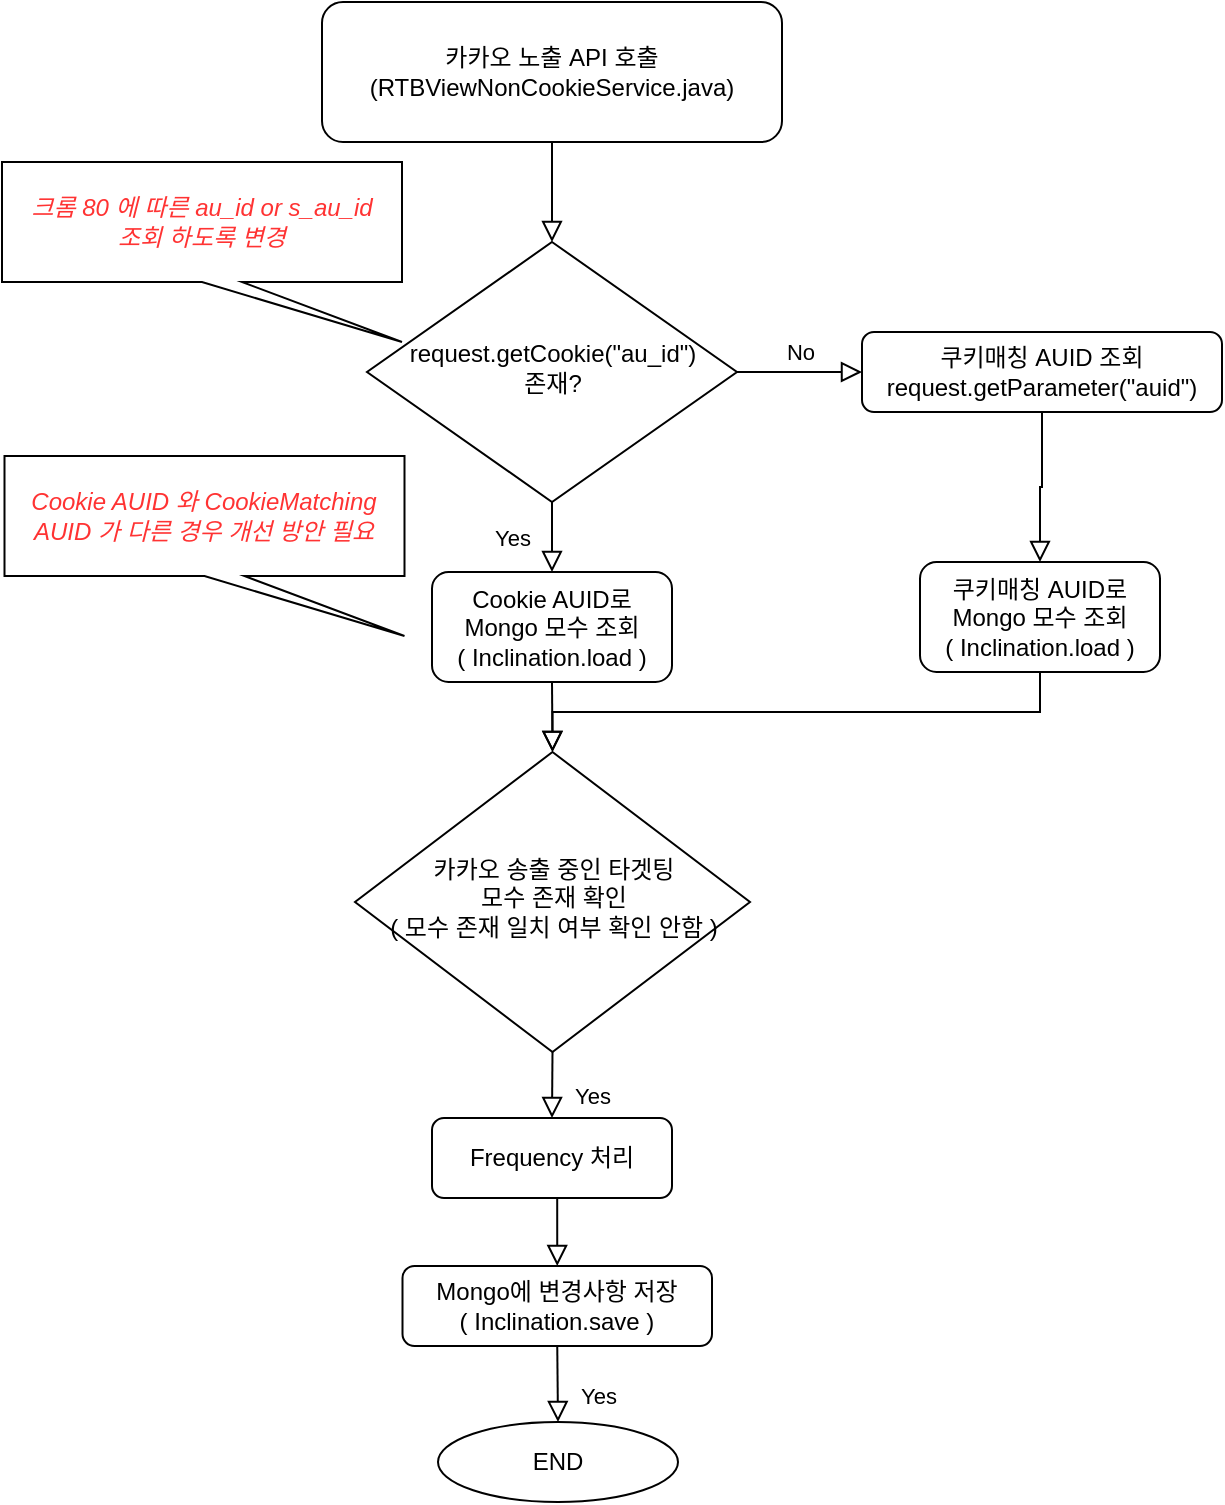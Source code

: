 <mxfile version="20.6.0" type="github">
  <diagram id="C5RBs43oDa-KdzZeNtuy" name="Page-1">
    <mxGraphModel dx="1385" dy="635" grid="1" gridSize="10" guides="1" tooltips="1" connect="1" arrows="1" fold="1" page="1" pageScale="1" pageWidth="827" pageHeight="1169" math="0" shadow="0">
      <root>
        <mxCell id="WIyWlLk6GJQsqaUBKTNV-0" />
        <mxCell id="WIyWlLk6GJQsqaUBKTNV-1" parent="WIyWlLk6GJQsqaUBKTNV-0" />
        <mxCell id="WIyWlLk6GJQsqaUBKTNV-2" value="" style="rounded=0;html=1;jettySize=auto;orthogonalLoop=1;fontSize=11;endArrow=block;endFill=0;endSize=8;strokeWidth=1;shadow=0;labelBackgroundColor=none;edgeStyle=orthogonalEdgeStyle;" parent="WIyWlLk6GJQsqaUBKTNV-1" source="WIyWlLk6GJQsqaUBKTNV-3" target="WIyWlLk6GJQsqaUBKTNV-6" edge="1">
          <mxGeometry relative="1" as="geometry" />
        </mxCell>
        <mxCell id="WIyWlLk6GJQsqaUBKTNV-3" value="카카오 노출 API 호출&lt;br&gt;(RTBViewNonCookieService.java)" style="rounded=1;whiteSpace=wrap;html=1;fontSize=12;glass=0;strokeWidth=1;shadow=0;" parent="WIyWlLk6GJQsqaUBKTNV-1" vertex="1">
          <mxGeometry x="160" y="50" width="230" height="70" as="geometry" />
        </mxCell>
        <mxCell id="WIyWlLk6GJQsqaUBKTNV-4" value="Yes" style="rounded=0;html=1;jettySize=auto;orthogonalLoop=1;fontSize=11;endArrow=block;endFill=0;endSize=8;strokeWidth=1;shadow=0;labelBackgroundColor=none;edgeStyle=orthogonalEdgeStyle;entryX=0.5;entryY=0;entryDx=0;entryDy=0;" parent="WIyWlLk6GJQsqaUBKTNV-1" source="WIyWlLk6GJQsqaUBKTNV-6" target="Dg-iGA9xPcULfQSp999H-1" edge="1">
          <mxGeometry y="20" relative="1" as="geometry">
            <mxPoint as="offset" />
            <mxPoint x="275.029" y="320.023" as="targetPoint" />
          </mxGeometry>
        </mxCell>
        <mxCell id="WIyWlLk6GJQsqaUBKTNV-5" value="No" style="edgeStyle=orthogonalEdgeStyle;rounded=0;html=1;jettySize=auto;orthogonalLoop=1;fontSize=11;endArrow=block;endFill=0;endSize=8;strokeWidth=1;shadow=0;labelBackgroundColor=none;" parent="WIyWlLk6GJQsqaUBKTNV-1" source="WIyWlLk6GJQsqaUBKTNV-6" target="WIyWlLk6GJQsqaUBKTNV-7" edge="1">
          <mxGeometry y="10" relative="1" as="geometry">
            <mxPoint as="offset" />
          </mxGeometry>
        </mxCell>
        <mxCell id="WIyWlLk6GJQsqaUBKTNV-6" value="request.getCookie(&quot;au_id&quot;)&lt;br&gt;존재?" style="rhombus;whiteSpace=wrap;html=1;shadow=0;fontFamily=Helvetica;fontSize=12;align=center;strokeWidth=1;spacing=6;spacingTop=-4;" parent="WIyWlLk6GJQsqaUBKTNV-1" vertex="1">
          <mxGeometry x="182.5" y="170" width="185" height="130" as="geometry" />
        </mxCell>
        <mxCell id="WIyWlLk6GJQsqaUBKTNV-7" value="쿠키매칭 AUID 조회&lt;br&gt;request.getParameter(&quot;auid&quot;)" style="rounded=1;whiteSpace=wrap;html=1;fontSize=12;glass=0;strokeWidth=1;shadow=0;" parent="WIyWlLk6GJQsqaUBKTNV-1" vertex="1">
          <mxGeometry x="430" y="215" width="180" height="40" as="geometry" />
        </mxCell>
        <mxCell id="WIyWlLk6GJQsqaUBKTNV-8" value="" style="rounded=0;html=1;jettySize=auto;orthogonalLoop=1;fontSize=11;endArrow=block;endFill=0;endSize=8;strokeWidth=1;shadow=0;labelBackgroundColor=none;edgeStyle=orthogonalEdgeStyle;exitX=0.5;exitY=1;exitDx=0;exitDy=0;entryX=0.5;entryY=0;entryDx=0;entryDy=0;" parent="WIyWlLk6GJQsqaUBKTNV-1" source="Dg-iGA9xPcULfQSp999H-1" target="Dg-iGA9xPcULfQSp999H-2" edge="1">
          <mxGeometry x="0.333" y="20" relative="1" as="geometry">
            <mxPoint as="offset" />
            <mxPoint x="275.029" y="399.977" as="sourcePoint" />
            <mxPoint x="275" y="430" as="targetPoint" />
          </mxGeometry>
        </mxCell>
        <mxCell id="Dg-iGA9xPcULfQSp999H-1" value="Cookie AUID로&lt;br&gt;Mongo 모수 조회&lt;br&gt;( Inclination.load )" style="rounded=1;whiteSpace=wrap;html=1;fontSize=12;glass=0;strokeWidth=1;shadow=0;" vertex="1" parent="WIyWlLk6GJQsqaUBKTNV-1">
          <mxGeometry x="215" y="335" width="120" height="55" as="geometry" />
        </mxCell>
        <mxCell id="Dg-iGA9xPcULfQSp999H-2" value="카카오 송출 중인 타겟팅&lt;br&gt;모수 존재 확인&lt;br&gt;( 모수 존재 일치 여부 확인 안함 )" style="rhombus;whiteSpace=wrap;html=1;shadow=0;fontFamily=Helvetica;fontSize=12;align=center;strokeWidth=1;spacing=6;spacingTop=-4;" vertex="1" parent="WIyWlLk6GJQsqaUBKTNV-1">
          <mxGeometry x="176.5" y="425" width="197.5" height="150" as="geometry" />
        </mxCell>
        <mxCell id="Dg-iGA9xPcULfQSp999H-3" value="Frequency 처리" style="rounded=1;whiteSpace=wrap;html=1;fontSize=12;glass=0;strokeWidth=1;shadow=0;" vertex="1" parent="WIyWlLk6GJQsqaUBKTNV-1">
          <mxGeometry x="215" y="608" width="120" height="40" as="geometry" />
        </mxCell>
        <mxCell id="Dg-iGA9xPcULfQSp999H-4" value="Yes" style="rounded=0;html=1;jettySize=auto;orthogonalLoop=1;fontSize=11;endArrow=block;endFill=0;endSize=8;strokeWidth=1;shadow=0;labelBackgroundColor=none;edgeStyle=orthogonalEdgeStyle;exitX=0.5;exitY=1;exitDx=0;exitDy=0;entryX=0.5;entryY=0;entryDx=0;entryDy=0;" edge="1" parent="WIyWlLk6GJQsqaUBKTNV-1" source="Dg-iGA9xPcULfQSp999H-2" target="Dg-iGA9xPcULfQSp999H-3">
          <mxGeometry x="0.333" y="20" relative="1" as="geometry">
            <mxPoint as="offset" />
            <mxPoint x="285" y="400" as="sourcePoint" />
            <mxPoint x="285" y="440" as="targetPoint" />
          </mxGeometry>
        </mxCell>
        <mxCell id="Dg-iGA9xPcULfQSp999H-5" value="쿠키매칭 AUID로&lt;br&gt;Mongo 모수 조회&lt;br&gt;( Inclination.load )" style="rounded=1;whiteSpace=wrap;html=1;fontSize=12;glass=0;strokeWidth=1;shadow=0;" vertex="1" parent="WIyWlLk6GJQsqaUBKTNV-1">
          <mxGeometry x="459" y="330" width="120" height="55" as="geometry" />
        </mxCell>
        <mxCell id="Dg-iGA9xPcULfQSp999H-6" value="" style="rounded=0;html=1;jettySize=auto;orthogonalLoop=1;fontSize=11;endArrow=block;endFill=0;endSize=8;strokeWidth=1;shadow=0;labelBackgroundColor=none;edgeStyle=orthogonalEdgeStyle;entryX=0.5;entryY=0;entryDx=0;entryDy=0;exitX=0.5;exitY=1;exitDx=0;exitDy=0;" edge="1" parent="WIyWlLk6GJQsqaUBKTNV-1" source="WIyWlLk6GJQsqaUBKTNV-7" target="Dg-iGA9xPcULfQSp999H-5">
          <mxGeometry y="20" relative="1" as="geometry">
            <mxPoint as="offset" />
            <mxPoint x="285.029" y="309.98" as="sourcePoint" />
            <mxPoint x="285" y="345" as="targetPoint" />
          </mxGeometry>
        </mxCell>
        <mxCell id="Dg-iGA9xPcULfQSp999H-7" value="" style="rounded=0;html=1;jettySize=auto;orthogonalLoop=1;fontSize=11;endArrow=block;endFill=0;endSize=8;strokeWidth=1;shadow=0;labelBackgroundColor=none;edgeStyle=orthogonalEdgeStyle;exitX=0.5;exitY=1;exitDx=0;exitDy=0;" edge="1" parent="WIyWlLk6GJQsqaUBKTNV-1" source="Dg-iGA9xPcULfQSp999H-5" target="Dg-iGA9xPcULfQSp999H-2">
          <mxGeometry y="20" relative="1" as="geometry">
            <mxPoint as="offset" />
            <mxPoint x="285.029" y="309.98" as="sourcePoint" />
            <mxPoint x="285" y="345" as="targetPoint" />
          </mxGeometry>
        </mxCell>
        <mxCell id="Dg-iGA9xPcULfQSp999H-8" value="Mongo에 변경사항 저장&lt;br&gt;( Inclination.save )" style="rounded=1;whiteSpace=wrap;html=1;fontSize=12;glass=0;strokeWidth=1;shadow=0;" vertex="1" parent="WIyWlLk6GJQsqaUBKTNV-1">
          <mxGeometry x="200.25" y="682" width="154.75" height="40" as="geometry" />
        </mxCell>
        <mxCell id="Dg-iGA9xPcULfQSp999H-9" value="" style="rounded=0;html=1;jettySize=auto;orthogonalLoop=1;fontSize=11;endArrow=block;endFill=0;endSize=8;strokeWidth=1;shadow=0;labelBackgroundColor=none;edgeStyle=orthogonalEdgeStyle;exitX=0.5;exitY=1;exitDx=0;exitDy=0;entryX=0.5;entryY=0;entryDx=0;entryDy=0;" edge="1" parent="WIyWlLk6GJQsqaUBKTNV-1" source="Dg-iGA9xPcULfQSp999H-3" target="Dg-iGA9xPcULfQSp999H-8">
          <mxGeometry x="0.333" y="20" relative="1" as="geometry">
            <mxPoint as="offset" />
            <mxPoint x="285.25" y="584" as="sourcePoint" />
            <mxPoint x="285" y="618" as="targetPoint" />
          </mxGeometry>
        </mxCell>
        <mxCell id="Dg-iGA9xPcULfQSp999H-10" value="END" style="ellipse;whiteSpace=wrap;html=1;" vertex="1" parent="WIyWlLk6GJQsqaUBKTNV-1">
          <mxGeometry x="218" y="760" width="120" height="40" as="geometry" />
        </mxCell>
        <mxCell id="Dg-iGA9xPcULfQSp999H-12" value="Yes" style="rounded=0;html=1;jettySize=auto;orthogonalLoop=1;fontSize=11;endArrow=block;endFill=0;endSize=8;strokeWidth=1;shadow=0;labelBackgroundColor=none;edgeStyle=orthogonalEdgeStyle;exitX=0.5;exitY=1;exitDx=0;exitDy=0;entryX=0.5;entryY=0;entryDx=0;entryDy=0;" edge="1" parent="WIyWlLk6GJQsqaUBKTNV-1" source="Dg-iGA9xPcULfQSp999H-8" target="Dg-iGA9xPcULfQSp999H-10">
          <mxGeometry x="0.333" y="20" relative="1" as="geometry">
            <mxPoint as="offset" />
            <mxPoint x="277.75" y="730" as="sourcePoint" />
            <mxPoint x="277.5" y="764" as="targetPoint" />
          </mxGeometry>
        </mxCell>
        <mxCell id="Dg-iGA9xPcULfQSp999H-13" value="&lt;i&gt;&lt;font color=&quot;#ff3333&quot;&gt;크롬 80 에 따른 au_id or s_au_id&lt;br&gt;조회 하도록 변경&lt;/font&gt;&lt;/i&gt;" style="shape=callout;whiteSpace=wrap;html=1;perimeter=calloutPerimeter;position2=1;" vertex="1" parent="WIyWlLk6GJQsqaUBKTNV-1">
          <mxGeometry y="130" width="200" height="90" as="geometry" />
        </mxCell>
        <mxCell id="Dg-iGA9xPcULfQSp999H-16" value="&lt;font color=&quot;#ff3333&quot;&gt;&lt;i&gt;Cookie AUID 와 CookieMatching AUID 가 다른 경우 개선 방안 필요&lt;/i&gt;&lt;/font&gt;" style="shape=callout;whiteSpace=wrap;html=1;perimeter=calloutPerimeter;position2=1;" vertex="1" parent="WIyWlLk6GJQsqaUBKTNV-1">
          <mxGeometry x="1.25" y="277" width="200" height="90" as="geometry" />
        </mxCell>
      </root>
    </mxGraphModel>
  </diagram>
</mxfile>
